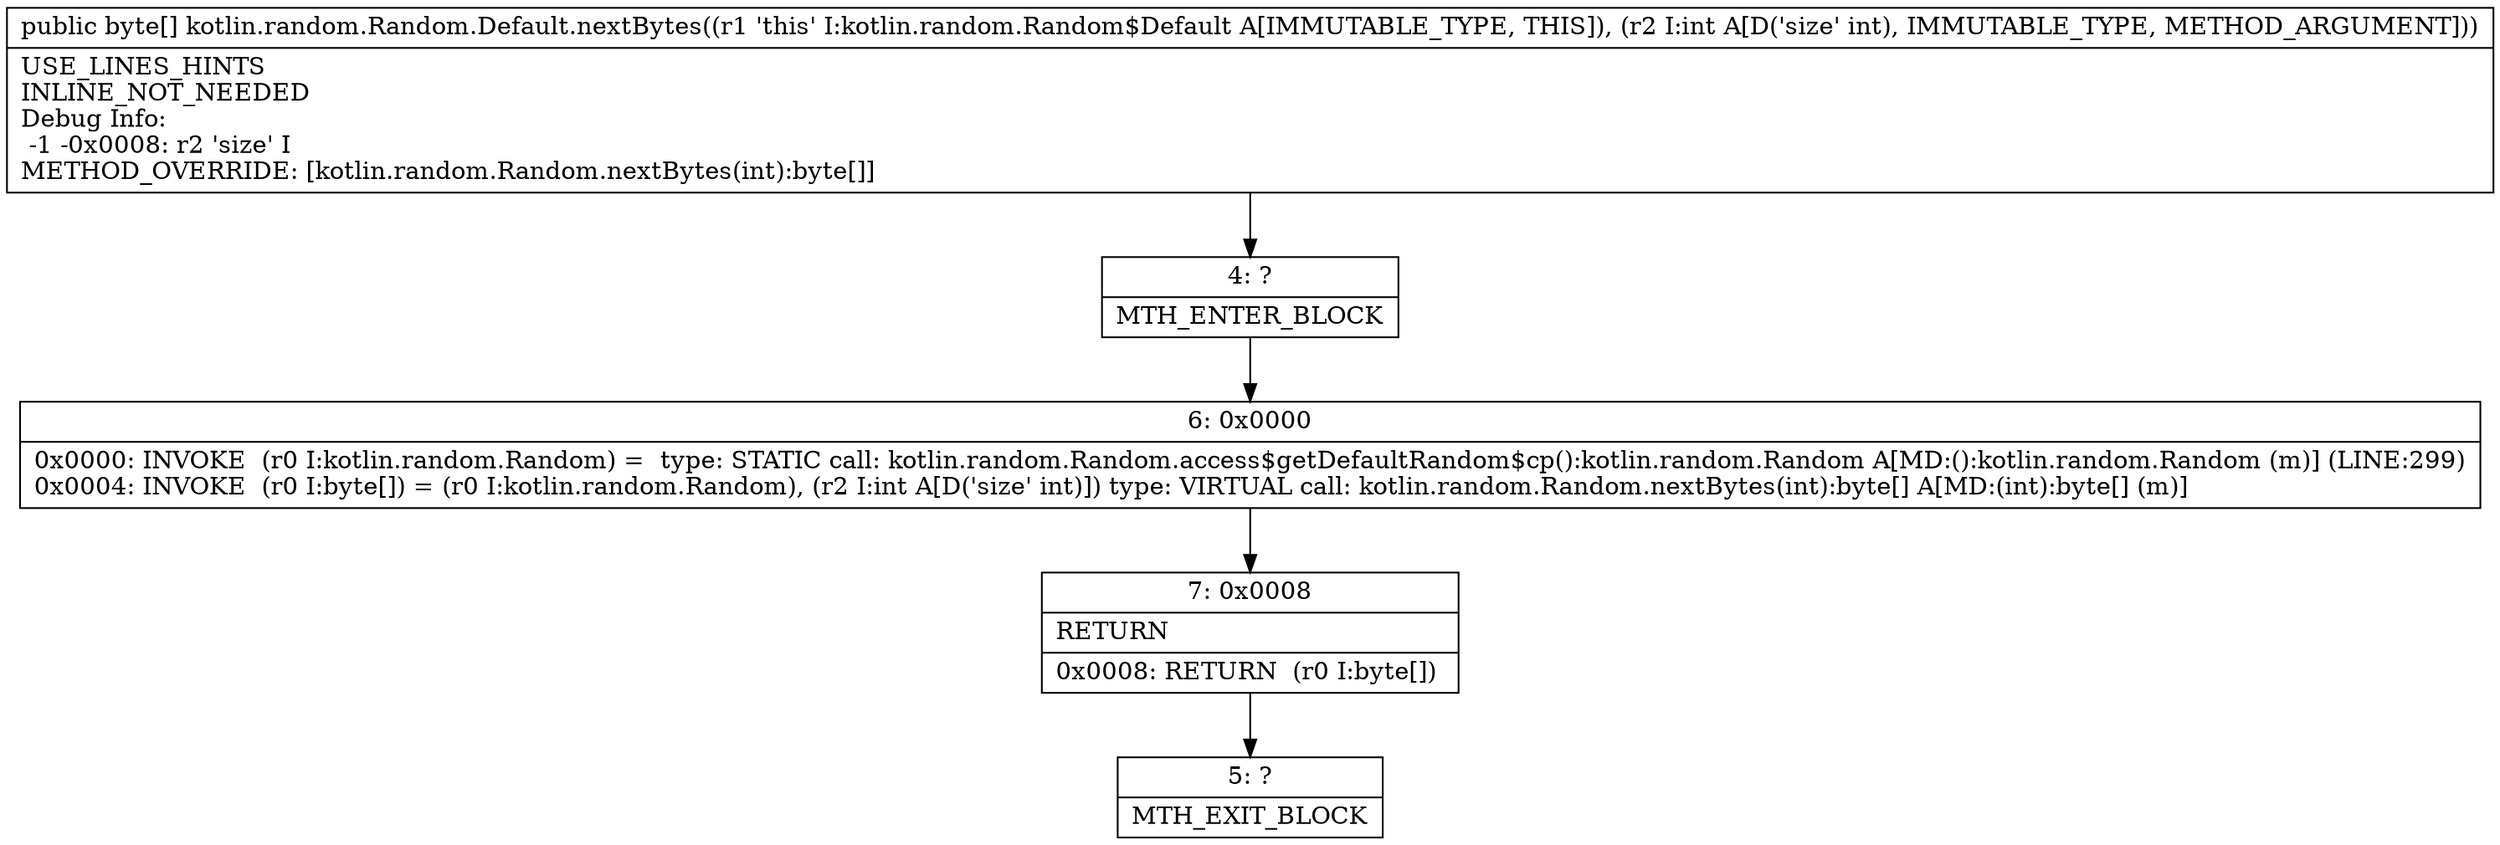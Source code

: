 digraph "CFG forkotlin.random.Random.Default.nextBytes(I)[B" {
Node_4 [shape=record,label="{4\:\ ?|MTH_ENTER_BLOCK\l}"];
Node_6 [shape=record,label="{6\:\ 0x0000|0x0000: INVOKE  (r0 I:kotlin.random.Random) =  type: STATIC call: kotlin.random.Random.access$getDefaultRandom$cp():kotlin.random.Random A[MD:():kotlin.random.Random (m)] (LINE:299)\l0x0004: INVOKE  (r0 I:byte[]) = (r0 I:kotlin.random.Random), (r2 I:int A[D('size' int)]) type: VIRTUAL call: kotlin.random.Random.nextBytes(int):byte[] A[MD:(int):byte[] (m)]\l}"];
Node_7 [shape=record,label="{7\:\ 0x0008|RETURN\l|0x0008: RETURN  (r0 I:byte[]) \l}"];
Node_5 [shape=record,label="{5\:\ ?|MTH_EXIT_BLOCK\l}"];
MethodNode[shape=record,label="{public byte[] kotlin.random.Random.Default.nextBytes((r1 'this' I:kotlin.random.Random$Default A[IMMUTABLE_TYPE, THIS]), (r2 I:int A[D('size' int), IMMUTABLE_TYPE, METHOD_ARGUMENT]))  | USE_LINES_HINTS\lINLINE_NOT_NEEDED\lDebug Info:\l  \-1 \-0x0008: r2 'size' I\lMETHOD_OVERRIDE: [kotlin.random.Random.nextBytes(int):byte[]]\l}"];
MethodNode -> Node_4;Node_4 -> Node_6;
Node_6 -> Node_7;
Node_7 -> Node_5;
}

